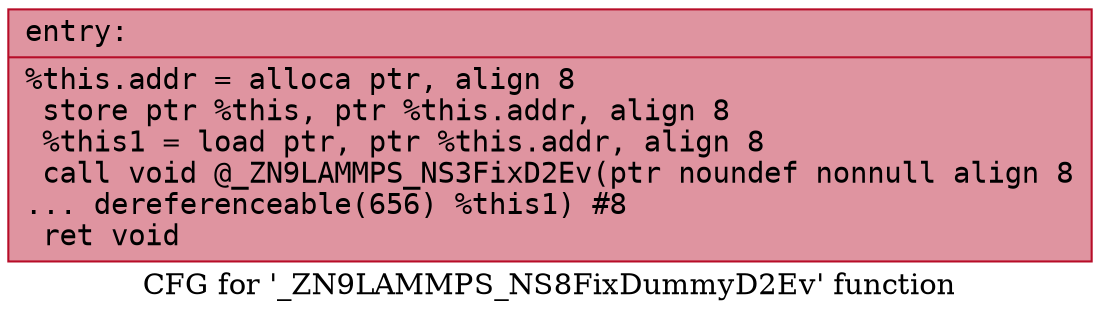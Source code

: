 digraph "CFG for '_ZN9LAMMPS_NS8FixDummyD2Ev' function" {
	label="CFG for '_ZN9LAMMPS_NS8FixDummyD2Ev' function";

	Node0x561d8b026de0 [shape=record,color="#b70d28ff", style=filled, fillcolor="#b70d2870" fontname="Courier",label="{entry:\l|  %this.addr = alloca ptr, align 8\l  store ptr %this, ptr %this.addr, align 8\l  %this1 = load ptr, ptr %this.addr, align 8\l  call void @_ZN9LAMMPS_NS3FixD2Ev(ptr noundef nonnull align 8\l... dereferenceable(656) %this1) #8\l  ret void\l}"];
}

